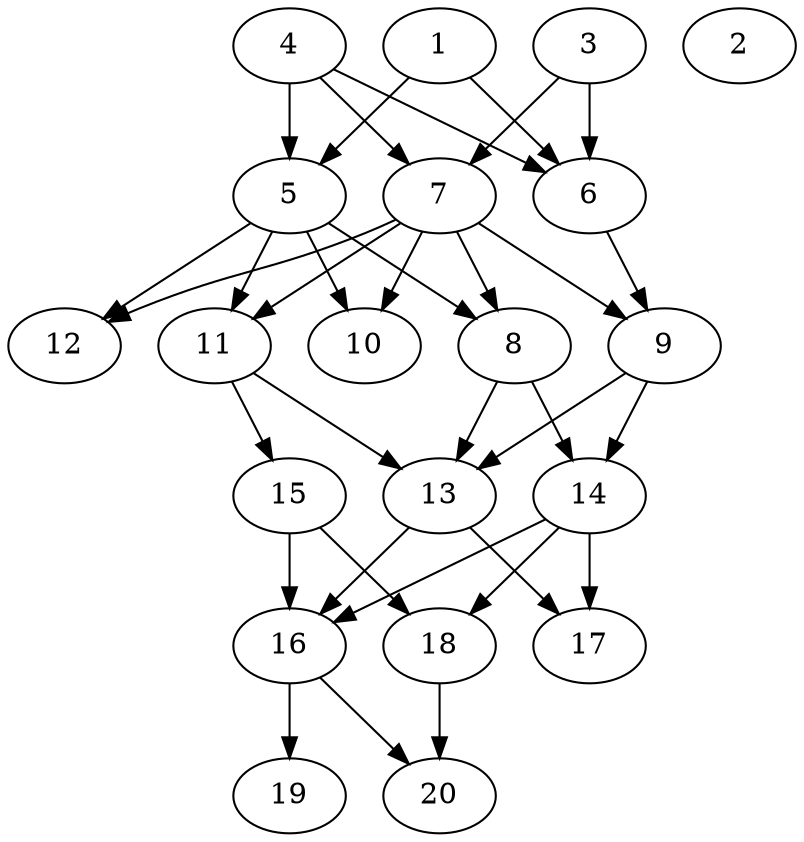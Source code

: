 // DAG automatically generated by daggen at Thu Oct  3 13:58:43 2019
// ./daggen --dot -n 20 --ccr 0.5 --fat 0.5 --regular 0.5 --density 0.7 --mindata 5242880 --maxdata 52428800 
digraph G {
  1 [size="43730944", alpha="0.04", expect_size="21865472"] 
  1 -> 5 [size ="21865472"]
  1 -> 6 [size ="21865472"]
  2 [size="104058880", alpha="0.15", expect_size="52029440"] 
  3 [size="89618432", alpha="0.16", expect_size="44809216"] 
  3 -> 6 [size ="44809216"]
  3 -> 7 [size ="44809216"]
  4 [size="12986368", alpha="0.20", expect_size="6493184"] 
  4 -> 5 [size ="6493184"]
  4 -> 6 [size ="6493184"]
  4 -> 7 [size ="6493184"]
  5 [size="12400640", alpha="0.06", expect_size="6200320"] 
  5 -> 8 [size ="6200320"]
  5 -> 10 [size ="6200320"]
  5 -> 11 [size ="6200320"]
  5 -> 12 [size ="6200320"]
  6 [size="28592128", alpha="0.11", expect_size="14296064"] 
  6 -> 9 [size ="14296064"]
  7 [size="62400512", alpha="0.11", expect_size="31200256"] 
  7 -> 8 [size ="31200256"]
  7 -> 9 [size ="31200256"]
  7 -> 10 [size ="31200256"]
  7 -> 11 [size ="31200256"]
  7 -> 12 [size ="31200256"]
  8 [size="17487872", alpha="0.14", expect_size="8743936"] 
  8 -> 13 [size ="8743936"]
  8 -> 14 [size ="8743936"]
  9 [size="15081472", alpha="0.02", expect_size="7540736"] 
  9 -> 13 [size ="7540736"]
  9 -> 14 [size ="7540736"]
  10 [size="99923968", alpha="0.09", expect_size="49961984"] 
  11 [size="73502720", alpha="0.19", expect_size="36751360"] 
  11 -> 13 [size ="36751360"]
  11 -> 15 [size ="36751360"]
  12 [size="93220864", alpha="0.01", expect_size="46610432"] 
  13 [size="70348800", alpha="0.14", expect_size="35174400"] 
  13 -> 16 [size ="35174400"]
  13 -> 17 [size ="35174400"]
  14 [size="51662848", alpha="0.07", expect_size="25831424"] 
  14 -> 16 [size ="25831424"]
  14 -> 17 [size ="25831424"]
  14 -> 18 [size ="25831424"]
  15 [size="50354176", alpha="0.10", expect_size="25177088"] 
  15 -> 16 [size ="25177088"]
  15 -> 18 [size ="25177088"]
  16 [size="79579136", alpha="0.00", expect_size="39789568"] 
  16 -> 19 [size ="39789568"]
  16 -> 20 [size ="39789568"]
  17 [size="38486016", alpha="0.02", expect_size="19243008"] 
  18 [size="90316800", alpha="0.18", expect_size="45158400"] 
  18 -> 20 [size ="45158400"]
  19 [size="59957248", alpha="0.06", expect_size="29978624"] 
  20 [size="68089856", alpha="0.19", expect_size="34044928"] 
}
